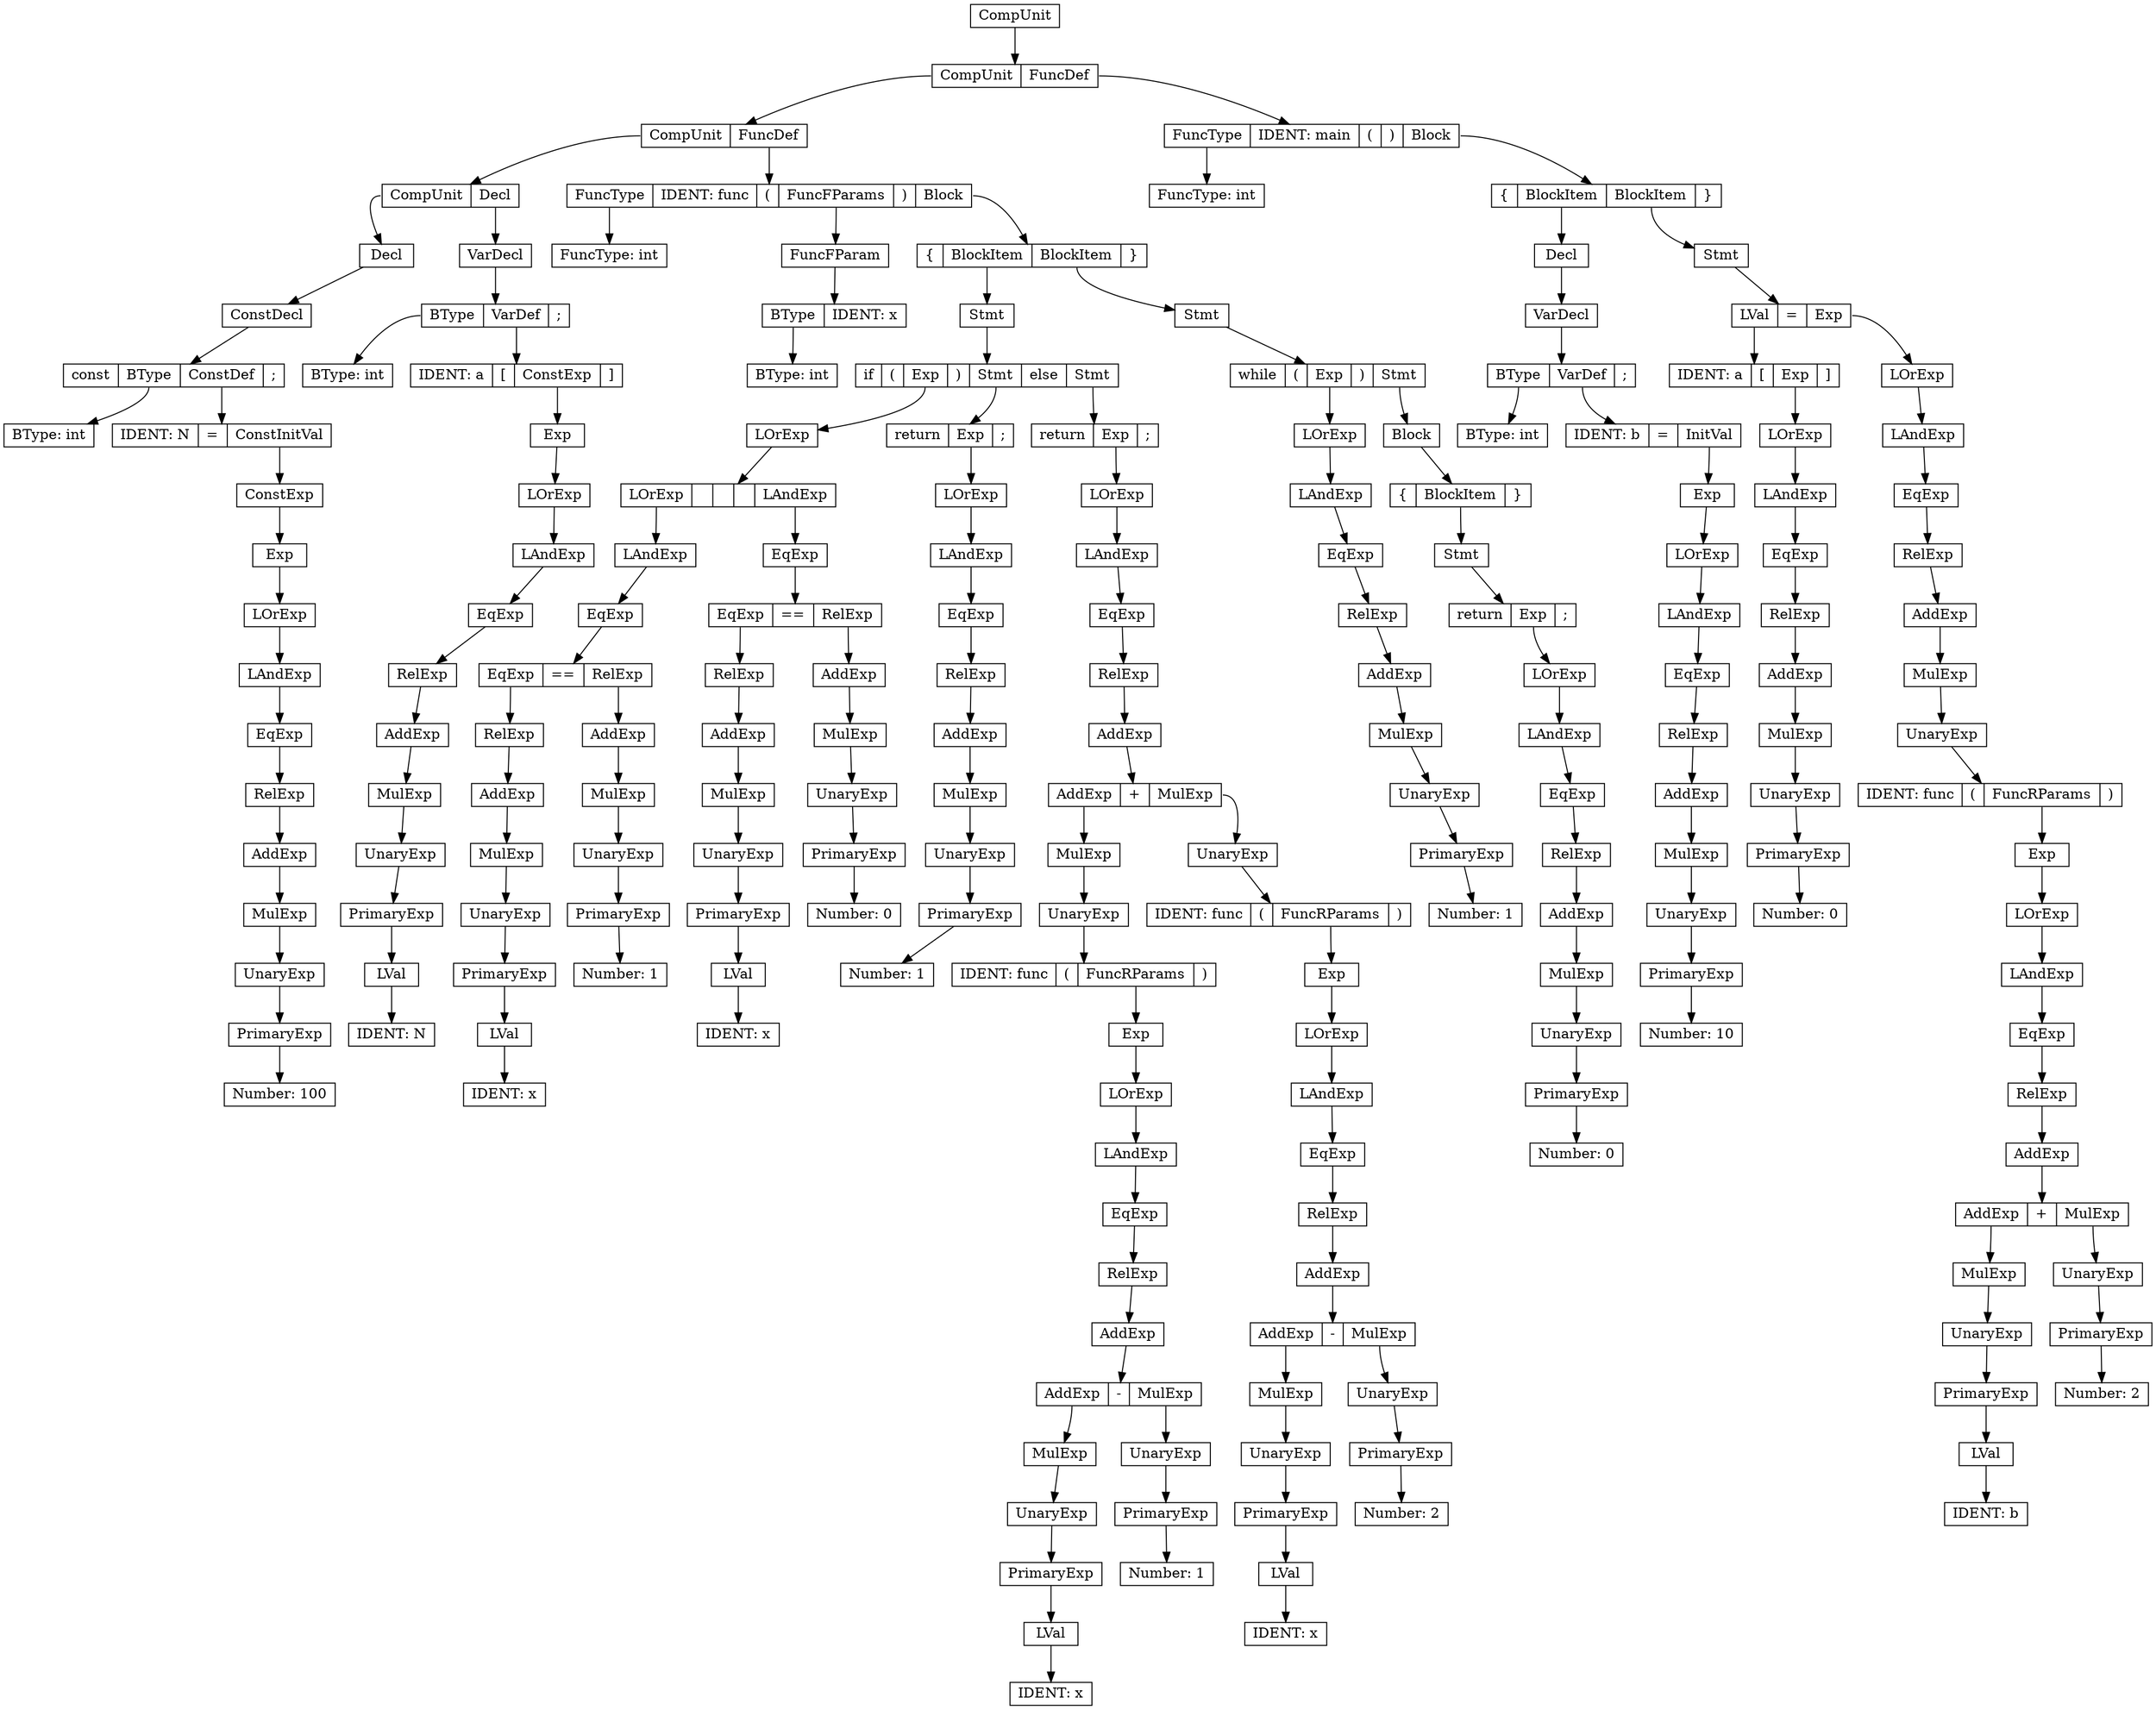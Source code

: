 digraph G {
node [shape = record,height=.1]
node0[label = "<f0> CompUnit"];
"node0":f0 ->"Node_23313936";
Node_23313936[label="<f0> CompUnit | <f1> FuncDef"];
Node_23313712[label="<f0> CompUnit | <f1> FuncDef"];
Node_23305152[label="<f0> CompUnit | <f1> Decl"];
Node_23304032[label="<f0> Decl"];
Node_23303968[label="<f0> ConstDecl"];
Node_23303072[label="<f0> const | <f1> BType | <f2> ConstDef | <f3> ;"];
Node_23303024 [label="BType: int"];
"Node_23303072":f1 ->"Node_23303024";
Node_23303888[label="<f0> IDENT: N | <f1> = | <f2> ConstInitVal"];
Node_23303824[label="<f0> ConstExp"];
Node_23303792[label="<f0> Exp"];
Node_23303760[label="<f0> LOrExp"];
Node_23303680[label="<f0> LAndExp"];
Node_23303600[label="<f0> EqExp"];
Node_23303520[label="<f0> RelExp"];
Node_23303440[label="<f0> AddExp"];
Node_23303360[label="<f0> MulExp"];
Node_23303280[label="<f0> UnaryExp"];
Node_23303168[label="<f0> PrimaryExp"];
Node_23303120[label="<f0> Number: 100"];
"Node_23303168":f0 ->"Node_23303120";
"Node_23303280":f0 ->"Node_23303168";
"Node_23303360":f0 ->"Node_23303280";
"Node_23303440":f0 ->"Node_23303360";
"Node_23303520":f0 ->"Node_23303440";
"Node_23303600":f0 ->"Node_23303520";
"Node_23303680":f0 ->"Node_23303600";
"Node_23303760":f0 ->"Node_23303680";
"Node_23303792":f0 ->"Node_23303760";
"Node_23303824":f0 ->"Node_23303792";
"Node_23303888":f2 ->"Node_23303824";
"Node_23303072":f2 ->"Node_23303888";
"Node_23303968":f0 ->"Node_23303072";
"Node_23304032":f0 ->"Node_23303968";
"Node_23305152":f0 ->"Node_23304032";
Node_23304960[label="<f0> VarDecl"];
Node_23304080[label="<f0> BType | <f1> VarDef | <f3> ;"];
Node_23304176 [label="BType: int"];
"Node_23304080":f0 ->"Node_23304176";
Node_23304992[label="<f0> IDENT: a | <f1> [ | <f2> ConstExp | <f3> ]"];
Node_23304928[label="<f0> Exp"];
Node_23304896[label="<f0> LOrExp"];
Node_23304816[label="<f0> LAndExp"];
Node_23304736[label="<f0> EqExp"];
Node_23304656[label="<f0> RelExp"];
Node_23304576[label="<f0> AddExp"];
Node_23304496[label="<f0> MulExp"];
Node_23304416[label="<f0> UnaryExp"];
Node_23304304[label="<f0> PrimaryExp"];
Node_23304128[label="<f0> LVal"];
Node_23304224[label="<f0> IDENT: N"];
"Node_23304128":f0 ->"Node_23304224";
"Node_23304304":f0 ->"Node_23304128";
"Node_23304416":f0 ->"Node_23304304";
"Node_23304496":f0 ->"Node_23304416";
"Node_23304576":f0 ->"Node_23304496";
"Node_23304656":f0 ->"Node_23304576";
"Node_23304736":f0 ->"Node_23304656";
"Node_23304816":f0 ->"Node_23304736";
"Node_23304896":f0 ->"Node_23304816";
"Node_23304928":f0 ->"Node_23304896";
"Node_23304992":f2 ->"Node_23304928";
"Node_23304080":f1 ->"Node_23304992";
"Node_23304960":f0 ->"Node_23304080";
"Node_23305152":f1 ->"Node_23304960";
"Node_23313712":f0 ->"Node_23305152";
Node_23313856[label="<f0> FuncType | <f1> IDENT: func | <f2> ( | <f3> FuncFParams | <f4> ) | <f5> Block"];
Node_23305248 [label="FuncType: int"];
"Node_23313856":f0 ->"Node_23305248";
Node_23305200[label="<f0> FuncFParam"];
Node_23305392[label="<f0> BType | <f1> IDENT: x"];
Node_23305296 [label="BType: int"];
"Node_23305392":f0 ->"Node_23305296";
"Node_23305200":f0 ->"Node_23305392";
"Node_23313856":f3 ->"Node_23305200";
Node_23313760[label="<f0> \{ | <f1> BlockItem | <f2> BlockItem | <f3> \}"];
Node_23312064[label="<f0> Stmt"];
Node_23312000[label="<f0> if | <f1> ( | <f2> Exp | <f3> ) | <f4> Stmt | <f5> else | <f6> Stmt"];
Node_23307968[label="<f0> LOrExp"];
Node_23307888[label="<f0> LOrExp | <f1> || | <f2> LAndExp"];
Node_23306688[label="<f0> LAndExp"];
Node_23306608[label="<f0> EqExp"];
Node_23306528[label="<f0> EqExp | <f1> == | <f2> RelExp"];
Node_23306000[label="<f0> RelExp"];
Node_23305920[label="<f0> AddExp"];
Node_23305840[label="<f0> MulExp"];
Node_23305760[label="<f0> UnaryExp"];
Node_23305648[label="<f0> PrimaryExp"];
Node_23305344[label="<f0> LVal"];
Node_23305568[label="<f0> IDENT: x"];
"Node_23305344":f0 ->"Node_23305568";
"Node_23305648":f0 ->"Node_23305344";
"Node_23305760":f0 ->"Node_23305648";
"Node_23305840":f0 ->"Node_23305760";
"Node_23305920":f0 ->"Node_23305840";
"Node_23306000":f0 ->"Node_23305920";
"Node_23306528":f0 ->"Node_23306000";
Node_23306448[label="<f0> AddExp"];
Node_23306368[label="<f0> MulExp"];
Node_23306240[label="<f0> UnaryExp"];
Node_23306128[label="<f0> PrimaryExp"];
Node_23306080[label="<f0> Number: 1"];
"Node_23306128":f0 ->"Node_23306080";
"Node_23306240":f0 ->"Node_23306128";
"Node_23306368":f0 ->"Node_23306240";
"Node_23306448":f0 ->"Node_23306368";
"Node_23306528":f2 ->"Node_23306448";
"Node_23306608":f0 ->"Node_23306528";
"Node_23306688":f0 ->"Node_23306608";
"Node_23307888":f0 ->"Node_23306688";
Node_23307808[label="<f0> EqExp"];
Node_23307728[label="<f0> EqExp | <f1> == | <f2> RelExp"];
Node_23307248[label="<f0> RelExp"];
Node_23307168[label="<f0> AddExp"];
Node_23307088[label="<f0> MulExp"];
Node_23307008[label="<f0> UnaryExp"];
Node_23306896[label="<f0> PrimaryExp"];
Node_23305520[label="<f0> LVal"];
Node_23306816[label="<f0> IDENT: x"];
"Node_23305520":f0 ->"Node_23306816";
"Node_23306896":f0 ->"Node_23305520";
"Node_23307008":f0 ->"Node_23306896";
"Node_23307088":f0 ->"Node_23307008";
"Node_23307168":f0 ->"Node_23307088";
"Node_23307248":f0 ->"Node_23307168";
"Node_23307728":f0 ->"Node_23307248";
Node_23307648[label="<f0> AddExp"];
Node_23307568[label="<f0> MulExp"];
Node_23307488[label="<f0> UnaryExp"];
Node_23307376[label="<f0> PrimaryExp"];
Node_23307328[label="<f0> Number: 0"];
"Node_23307376":f0 ->"Node_23307328";
"Node_23307488":f0 ->"Node_23307376";
"Node_23307568":f0 ->"Node_23307488";
"Node_23307648":f0 ->"Node_23307568";
"Node_23307728":f2 ->"Node_23307648";
"Node_23307808":f0 ->"Node_23307728";
"Node_23307888":f2 ->"Node_23307808";
"Node_23307968":f0 ->"Node_23307888";
"Node_23312000":f2 ->"Node_23307968";
Node_23308624[label="<f0> return | <f1> Exp | <f2> ;"];
Node_23308592[label="<f0> LOrExp"];
Node_23308512[label="<f0> LAndExp"];
Node_23308432[label="<f0> EqExp"];
Node_23308352[label="<f0> RelExp"];
Node_23308272[label="<f0> AddExp"];
Node_23308192[label="<f0> MulExp"];
Node_23308112[label="<f0> UnaryExp"];
Node_23308000[label="<f0> PrimaryExp"];
Node_23306320[label="<f0> Number: 1"];
"Node_23308000":f0 ->"Node_23306320";
"Node_23308112":f0 ->"Node_23308000";
"Node_23308192":f0 ->"Node_23308112";
"Node_23308272":f0 ->"Node_23308192";
"Node_23308352":f0 ->"Node_23308272";
"Node_23308432":f0 ->"Node_23308352";
"Node_23308512":f0 ->"Node_23308432";
"Node_23308592":f0 ->"Node_23308512";
"Node_23308624":f1 ->"Node_23308592";
"Node_23312000":f4 ->"Node_23308624";
Node_23311936[label="<f0> return | <f1> Exp | <f2> ;"];
Node_23311280[label="<f0> LOrExp"];
Node_23311856[label="<f0> LAndExp"];
Node_23311776[label="<f0> EqExp"];
Node_23311696[label="<f0> RelExp"];
Node_23311616[label="<f0> AddExp"];
Node_23311536[label="<f0> AddExp | <f1> + | <f2> MulExp"];
Node_23310064[label="<f0> MulExp"];
Node_23309984[label="<f0> UnaryExp"];
Node_23309872[label="<f0> IDENT: func | <f1> \( | <f2> FuncRParams | <f3> \)"];
Node_23308736[label="<f0> Exp"];
Node_23309776[label="<f0> LOrExp"];
Node_23309696[label="<f0> LAndExp"];
Node_23309616[label="<f0> EqExp"];
Node_23309536[label="<f0> RelExp"];
Node_23309456[label="<f0> AddExp"];
Node_23309376[label="<f0> AddExp | <f1> - | <f2> MulExp"];
Node_23309056[label="<f0> MulExp"];
Node_23308976[label="<f0> UnaryExp"];
Node_23308864[label="<f0> PrimaryExp"];
Node_23308688[label="<f0> LVal"];
Node_23308784[label="<f0> IDENT: x"];
"Node_23308688":f0 ->"Node_23308784";
"Node_23308864":f0 ->"Node_23308688";
"Node_23308976":f0 ->"Node_23308864";
"Node_23309056":f0 ->"Node_23308976";
"Node_23309376":f0 ->"Node_23309056";
Node_23309296[label="<f0> UnaryExp"];
Node_23309184[label="<f0> PrimaryExp"];
Node_23309136[label="<f0> Number: 1"];
"Node_23309184":f0 ->"Node_23309136";
"Node_23309296":f0 ->"Node_23309184";
"Node_23309376":f2 ->"Node_23309296";
"Node_23309456":f0 ->"Node_23309376";
"Node_23309536":f0 ->"Node_23309456";
"Node_23309616":f0 ->"Node_23309536";
"Node_23309696":f0 ->"Node_23309616";
"Node_23309776":f0 ->"Node_23309696";
"Node_23308736":f0 ->"Node_23309776";
"Node_23309872":f2 ->"Node_23308736";
"Node_23309984":f0 ->"Node_23309872";
"Node_23310064":f0 ->"Node_23309984";
"Node_23311536":f0 ->"Node_23310064";
Node_23311456[label="<f0> UnaryExp"];
Node_23311344[label="<f0> IDENT: func | <f1> \( | <f2> FuncRParams | <f3> \)"];
Node_23310240[label="<f0> Exp"];
Node_23309808[label="<f0> LOrExp"];
Node_23311200[label="<f0> LAndExp"];
Node_23311120[label="<f0> EqExp"];
Node_23311040[label="<f0> RelExp"];
Node_23310960[label="<f0> AddExp"];
Node_23310880[label="<f0> AddExp | <f1> - | <f2> MulExp"];
Node_23310560[label="<f0> MulExp"];
Node_23310480[label="<f0> UnaryExp"];
Node_23310368[label="<f0> PrimaryExp"];
Node_23310192[label="<f0> LVal"];
Node_23310288[label="<f0> IDENT: x"];
"Node_23310192":f0 ->"Node_23310288";
"Node_23310368":f0 ->"Node_23310192";
"Node_23310480":f0 ->"Node_23310368";
"Node_23310560":f0 ->"Node_23310480";
"Node_23310880":f0 ->"Node_23310560";
Node_23310800[label="<f0> UnaryExp"];
Node_23310688[label="<f0> PrimaryExp"];
Node_23310640[label="<f0> Number: 2"];
"Node_23310688":f0 ->"Node_23310640";
"Node_23310800":f0 ->"Node_23310688";
"Node_23310880":f2 ->"Node_23310800";
"Node_23310960":f0 ->"Node_23310880";
"Node_23311040":f0 ->"Node_23310960";
"Node_23311120":f0 ->"Node_23311040";
"Node_23311200":f0 ->"Node_23311120";
"Node_23309808":f0 ->"Node_23311200";
"Node_23310240":f0 ->"Node_23309808";
"Node_23311344":f2 ->"Node_23310240";
"Node_23311456":f0 ->"Node_23311344";
"Node_23311536":f2 ->"Node_23311456";
"Node_23311616":f0 ->"Node_23311536";
"Node_23311696":f0 ->"Node_23311616";
"Node_23311776":f0 ->"Node_23311696";
"Node_23311856":f0 ->"Node_23311776";
"Node_23311280":f0 ->"Node_23311856";
"Node_23311936":f1 ->"Node_23311280";
"Node_23312000":f6 ->"Node_23311936";
"Node_23312064":f0 ->"Node_23312000";
"Node_23313760":f1 ->"Node_23312064";
Node_23313472[label="<f0> Stmt"];
Node_23313648[label="<f0> while | <f1> ( | <f2> Exp | <f3> ) | <f4> Stmt"];
Node_23312720[label="<f0> LOrExp"];
Node_23312640[label="<f0> LAndExp"];
Node_23312560[label="<f0> EqExp"];
Node_23312480[label="<f0> RelExp"];
Node_23312400[label="<f0> AddExp"];
Node_23312320[label="<f0> MulExp"];
Node_23312240[label="<f0> UnaryExp"];
Node_23312128[label="<f0> PrimaryExp"];
Node_23306768[label="<f0> Number: 1"];
"Node_23312128":f0 ->"Node_23306768";
"Node_23312240":f0 ->"Node_23312128";
"Node_23312320":f0 ->"Node_23312240";
"Node_23312400":f0 ->"Node_23312320";
"Node_23312480":f0 ->"Node_23312400";
"Node_23312560":f0 ->"Node_23312480";
"Node_23312640":f0 ->"Node_23312560";
"Node_23312720":f0 ->"Node_23312640";
"Node_23313648":f2 ->"Node_23312720";
Node_23313584[label="<f0> Block"];
Node_23313504[label="<f0> \{ | <f1> BlockItem | <f2> \}"];
Node_23313440[label="<f0> Stmt"];
Node_23313376[label="<f0> return | <f1> Exp | <f2> ;"];
Node_23313344[label="<f0> LOrExp"];
Node_23313264[label="<f0> LAndExp"];
Node_23313184[label="<f0> EqExp"];
Node_23313104[label="<f0> RelExp"];
Node_23313024[label="<f0> AddExp"];
Node_23312944[label="<f0> MulExp"];
Node_23312864[label="<f0> UnaryExp"];
Node_23312752[label="<f0> PrimaryExp"];
Node_23310144[label="<f0> Number: 0"];
"Node_23312752":f0 ->"Node_23310144";
"Node_23312864":f0 ->"Node_23312752";
"Node_23312944":f0 ->"Node_23312864";
"Node_23313024":f0 ->"Node_23312944";
"Node_23313104":f0 ->"Node_23313024";
"Node_23313184":f0 ->"Node_23313104";
"Node_23313264":f0 ->"Node_23313184";
"Node_23313344":f0 ->"Node_23313264";
"Node_23313376":f1 ->"Node_23313344";
"Node_23313440":f0 ->"Node_23313376";
"Node_23313504":f1 ->"Node_23313440";
"Node_23313584":f0 ->"Node_23313504";
"Node_23313648":f4 ->"Node_23313584";
"Node_23313472":f0 ->"Node_23313648";
"Node_23313760":f2 ->"Node_23313472";
"Node_23313856":f5 ->"Node_23313760";
"Node_23313712":f1 ->"Node_23313856";
"Node_23313936":f0 ->"Node_23313712";
Node_23317856[label="<f0> FuncType | <f1> IDENT: main | <f2> ( | <f3> ) | <f4> Block"];
Node_23313984 [label="FuncType: int"];
"Node_23317856":f0 ->"Node_23313984";
Node_23317760[label="<f0> \{ | <f1> BlockItem | <f2> BlockItem | <f3> \}"];
Node_23314992[label="<f0> Decl"];
Node_23314928[label="<f0> VarDecl"];
Node_23314080[label="<f0> BType | <f1> VarDef | <f3> ;"];
Node_23314032 [label="BType: int"];
"Node_23314080":f0 ->"Node_23314032";
Node_23314832[label="<f0> IDENT: b | <f1> = | <f2> InitVal"];
Node_23314768[label="<f0> Exp"];
Node_23305488[label="<f0> LOrExp"];
Node_23314688[label="<f0> LAndExp"];
Node_23314608[label="<f0> EqExp"];
Node_23314528[label="<f0> RelExp"];
Node_23314448[label="<f0> AddExp"];
Node_23314368[label="<f0> MulExp"];
Node_23314288[label="<f0> UnaryExp"];
Node_23314176[label="<f0> PrimaryExp"];
Node_23314128[label="<f0> Number: 10"];
"Node_23314176":f0 ->"Node_23314128";
"Node_23314288":f0 ->"Node_23314176";
"Node_23314368":f0 ->"Node_23314288";
"Node_23314448":f0 ->"Node_23314368";
"Node_23314528":f0 ->"Node_23314448";
"Node_23314608":f0 ->"Node_23314528";
"Node_23314688":f0 ->"Node_23314608";
"Node_23305488":f0 ->"Node_23314688";
"Node_23314768":f0 ->"Node_23305488";
"Node_23314832":f2 ->"Node_23314768";
"Node_23314080":f1 ->"Node_23314832";
"Node_23314928":f0 ->"Node_23314080";
"Node_23314992":f0 ->"Node_23314928";
"Node_23317760":f1 ->"Node_23314992";
Node_23317728[label="<f0> Stmt"];
Node_23317664[label="<f0> LVal | <f1> = | <f2> Exp"];
Node_23315808[label="<f0> IDENT: a | <f1> \[ | <f2> Exp | <f3> \]"];
Node_23315744[label="<f0> LOrExp"];
Node_23315664[label="<f0> LAndExp"];
Node_23315584[label="<f0> EqExp"];
Node_23315504[label="<f0> RelExp"];
Node_23315424[label="<f0> AddExp"];
Node_23315344[label="<f0> MulExp"];
Node_23315264[label="<f0> UnaryExp"];
Node_23315152[label="<f0> PrimaryExp"];
Node_23315104[label="<f0> Number: 0"];
"Node_23315152":f0 ->"Node_23315104";
"Node_23315264":f0 ->"Node_23315152";
"Node_23315344":f0 ->"Node_23315264";
"Node_23315424":f0 ->"Node_23315344";
"Node_23315504":f0 ->"Node_23315424";
"Node_23315584":f0 ->"Node_23315504";
"Node_23315664":f0 ->"Node_23315584";
"Node_23315744":f0 ->"Node_23315664";
"Node_23315808":f2 ->"Node_23315744";
"Node_23317664":f0 ->"Node_23315808";
Node_23317008[label="<f0> LOrExp"];
Node_23317584[label="<f0> LAndExp"];
Node_23317504[label="<f0> EqExp"];
Node_23317424[label="<f0> RelExp"];
Node_23317344[label="<f0> AddExp"];
Node_23317264[label="<f0> MulExp"];
Node_23317184[label="<f0> UnaryExp"];
Node_23317072[label="<f0> IDENT: func | <f1> \( | <f2> FuncRParams | <f3> \)"];
Node_23315968[label="<f0> Exp"];
Node_23315776[label="<f0> LOrExp"];
Node_23316928[label="<f0> LAndExp"];
Node_23316848[label="<f0> EqExp"];
Node_23316768[label="<f0> RelExp"];
Node_23316688[label="<f0> AddExp"];
Node_23316608[label="<f0> AddExp | <f1> + | <f2> MulExp"];
Node_23316288[label="<f0> MulExp"];
Node_23316208[label="<f0> UnaryExp"];
Node_23316096[label="<f0> PrimaryExp"];
Node_23315920[label="<f0> LVal"];
Node_23316016[label="<f0> IDENT: b"];
"Node_23315920":f0 ->"Node_23316016";
"Node_23316096":f0 ->"Node_23315920";
"Node_23316208":f0 ->"Node_23316096";
"Node_23316288":f0 ->"Node_23316208";
"Node_23316608":f0 ->"Node_23316288";
Node_23316528[label="<f0> UnaryExp"];
Node_23316416[label="<f0> PrimaryExp"];
Node_23316368[label="<f0> Number: 2"];
"Node_23316416":f0 ->"Node_23316368";
"Node_23316528":f0 ->"Node_23316416";
"Node_23316608":f2 ->"Node_23316528";
"Node_23316688":f0 ->"Node_23316608";
"Node_23316768":f0 ->"Node_23316688";
"Node_23316848":f0 ->"Node_23316768";
"Node_23316928":f0 ->"Node_23316848";
"Node_23315776":f0 ->"Node_23316928";
"Node_23315968":f0 ->"Node_23315776";
"Node_23317072":f2 ->"Node_23315968";
"Node_23317184":f0 ->"Node_23317072";
"Node_23317264":f0 ->"Node_23317184";
"Node_23317344":f0 ->"Node_23317264";
"Node_23317424":f0 ->"Node_23317344";
"Node_23317504":f0 ->"Node_23317424";
"Node_23317584":f0 ->"Node_23317504";
"Node_23317008":f0 ->"Node_23317584";
"Node_23317664":f2 ->"Node_23317008";
"Node_23317728":f0 ->"Node_23317664";
"Node_23317760":f2 ->"Node_23317728";
"Node_23317856":f4 ->"Node_23317760";
"Node_23313936":f1 ->"Node_23317856";
}
